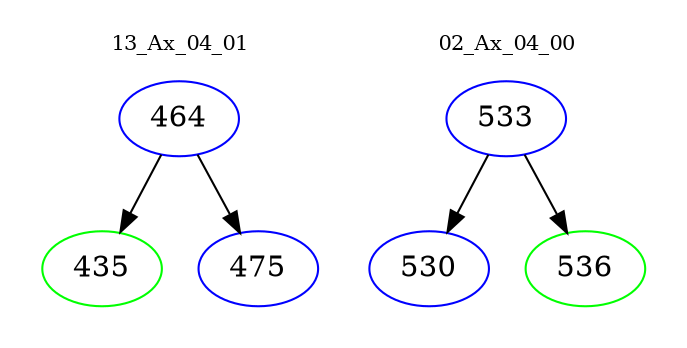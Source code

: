 digraph{
subgraph cluster_0 {
color = white
label = "13_Ax_04_01";
fontsize=10;
T0_464 [label="464", color="blue"]
T0_464 -> T0_435 [color="black"]
T0_435 [label="435", color="green"]
T0_464 -> T0_475 [color="black"]
T0_475 [label="475", color="blue"]
}
subgraph cluster_1 {
color = white
label = "02_Ax_04_00";
fontsize=10;
T1_533 [label="533", color="blue"]
T1_533 -> T1_530 [color="black"]
T1_530 [label="530", color="blue"]
T1_533 -> T1_536 [color="black"]
T1_536 [label="536", color="green"]
}
}

